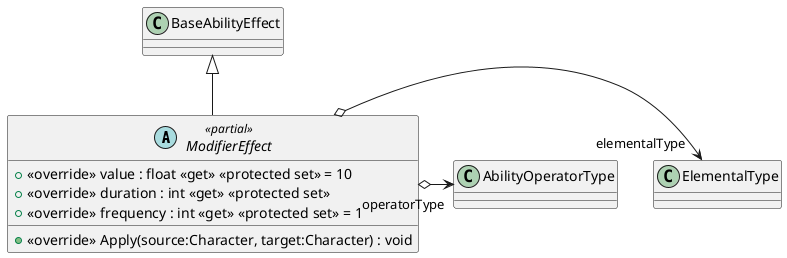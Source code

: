 @startuml
abstract class ModifierEffect <<partial>> {
    + <<override>> value : float <<get>> <<protected set>> = 10
    + <<override>> duration : int <<get>> <<protected set>>
    + <<override>> frequency : int <<get>> <<protected set>> = 1
    + <<override>> Apply(source:Character, target:Character) : void
}
BaseAbilityEffect <|-- ModifierEffect
ModifierEffect o-> "elementalType" ElementalType
ModifierEffect o-> "operatorType" AbilityOperatorType
@enduml
